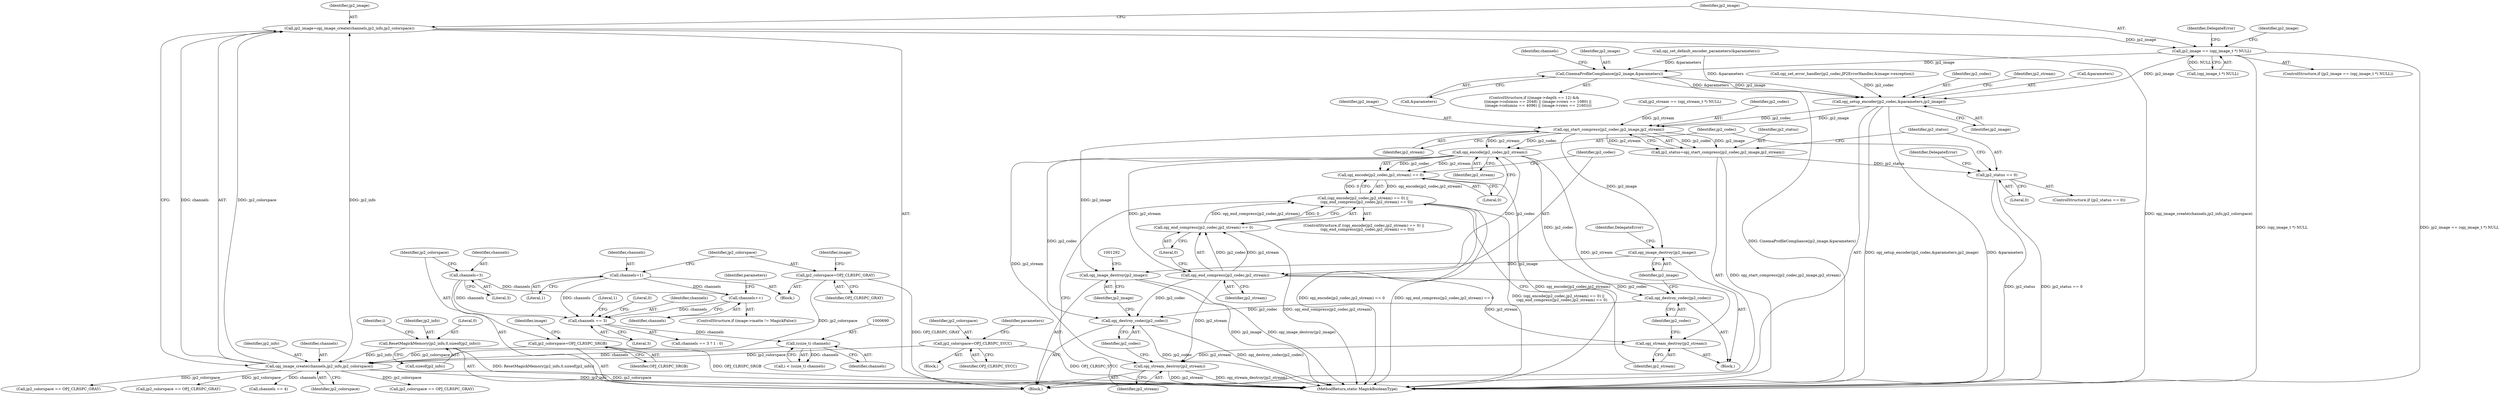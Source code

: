 digraph "0_ImageMagick_3d5ac8c20846871f1eb3068b65f93da7cd33bfd0_0@API" {
"1000799" [label="(Call,jp2_image=opj_image_create(channels,jp2_info,jp2_colorspace))"];
"1000801" [label="(Call,opj_image_create(channels,jp2_info,jp2_colorspace))"];
"1000689" [label="(Call,(ssize_t) channels)"];
"1000673" [label="(Call,channels == 3)"];
"1000617" [label="(Call,channels=3)"];
"1000648" [label="(Call,channels=1)"];
"1000666" [label="(Call,channels++)"];
"1000678" [label="(Call,ResetMagickMemory(jp2_info,0,sizeof(jp2_info)))"];
"1000620" [label="(Call,jp2_colorspace=OPJ_CLRSPC_SRGB)"];
"1000630" [label="(Call,jp2_colorspace=OPJ_CLRSPC_SYCC)"];
"1000651" [label="(Call,jp2_colorspace=OPJ_CLRSPC_GRAY)"];
"1000806" [label="(Call,jp2_image == (opj_image_t *) NULL)"];
"1000904" [label="(Call,CinemaProfileCompliance(jp2_image,&parameters))"];
"1001215" [label="(Call,opj_setup_encoder(jp2_codec,&parameters,jp2_image))"];
"1001252" [label="(Call,opj_start_compress(jp2_codec,jp2_image,jp2_stream))"];
"1001250" [label="(Call,jp2_status=opj_start_compress(jp2_codec,jp2_image,jp2_stream))"];
"1001257" [label="(Call,jp2_status == 0)"];
"1001266" [label="(Call,opj_encode(jp2_codec,jp2_stream))"];
"1001265" [label="(Call,opj_encode(jp2_codec,jp2_stream) == 0)"];
"1001264" [label="(Call,(opj_encode(jp2_codec,jp2_stream) == 0) ||\n      (opj_end_compress(jp2_codec,jp2_stream) == 0))"];
"1001271" [label="(Call,opj_end_compress(jp2_codec,jp2_stream))"];
"1001270" [label="(Call,opj_end_compress(jp2_codec,jp2_stream) == 0)"];
"1001276" [label="(Call,opj_stream_destroy(jp2_stream))"];
"1001285" [label="(Call,opj_stream_destroy(jp2_stream))"];
"1001278" [label="(Call,opj_destroy_codec(jp2_codec))"];
"1001287" [label="(Call,opj_destroy_codec(jp2_codec))"];
"1001280" [label="(Call,opj_image_destroy(jp2_image))"];
"1001289" [label="(Call,opj_image_destroy(jp2_image))"];
"1000689" [label="(Call,(ssize_t) channels)"];
"1001208" [label="(Call,opj_set_error_handler(jp2_codec,JP2ErrorHandler,&image->exception))"];
"1001272" [label="(Identifier,jp2_codec)"];
"1001263" [label="(ControlStructure,if ((opj_encode(jp2_codec,jp2_stream) == 0) ||\n      (opj_end_compress(jp2_codec,jp2_stream) == 0)))"];
"1001216" [label="(Identifier,jp2_codec)"];
"1001281" [label="(Identifier,jp2_image)"];
"1001215" [label="(Call,opj_setup_encoder(jp2_codec,&parameters,jp2_image))"];
"1000620" [label="(Call,jp2_colorspace=OPJ_CLRSPC_SRGB)"];
"1000672" [label="(Call,channels == 3 ? 1 : 0)"];
"1001267" [label="(Identifier,jp2_codec)"];
"1000909" [label="(Call,channels == 4)"];
"1000626" [label="(Identifier,image)"];
"1000680" [label="(Literal,0)"];
"1000632" [label="(Identifier,OPJ_CLRSPC_SYCC)"];
"1000670" [label="(Identifier,parameters)"];
"1000635" [label="(Identifier,parameters)"];
"1000910" [label="(Identifier,channels)"];
"1000804" [label="(Identifier,jp2_colorspace)"];
"1000906" [label="(Call,&parameters)"];
"1001268" [label="(Identifier,jp2_stream)"];
"1000904" [label="(Call,CinemaProfileCompliance(jp2_image,&parameters))"];
"1001251" [label="(Identifier,jp2_status)"];
"1000619" [label="(Literal,3)"];
"1000660" [label="(ControlStructure,if (image->matte != MagickFalse))"];
"1001287" [label="(Call,opj_destroy_codec(jp2_codec))"];
"1000874" [label="(ControlStructure,if ((image->depth == 12) &&\n      ((image->columns == 2048) || (image->rows == 1080) ||\n       (image->columns == 4096) || (image->rows == 2160))))"];
"1000673" [label="(Call,channels == 3)"];
"1000617" [label="(Call,channels=3)"];
"1000618" [label="(Identifier,channels)"];
"1000676" [label="(Literal,1)"];
"1000649" [label="(Identifier,channels)"];
"1001258" [label="(Identifier,jp2_status)"];
"1001269" [label="(Literal,0)"];
"1001280" [label="(Call,opj_image_destroy(jp2_image))"];
"1000927" [label="(Call,jp2_colorspace == OPJ_CLRSPC_GRAY)"];
"1000181" [label="(Call,opj_set_default_encoder_parameters(&parameters))"];
"1000677" [label="(Literal,0)"];
"1000816" [label="(Identifier,jp2_image)"];
"1000678" [label="(Call,ResetMagickMemory(jp2_info,0,sizeof(jp2_info)))"];
"1000622" [label="(Identifier,OPJ_CLRSPC_SRGB)"];
"1000687" [label="(Call,i < (ssize_t) channels)"];
"1000112" [label="(Block,)"];
"1001068" [label="(Call,jp2_colorspace == OPJ_CLRSPC_GRAY)"];
"1000674" [label="(Identifier,channels)"];
"1000905" [label="(Identifier,jp2_image)"];
"1001221" [label="(Identifier,jp2_stream)"];
"1001097" [label="(Call,jp2_colorspace == OPJ_CLRSPC_GRAY)"];
"1000801" [label="(Call,opj_image_create(channels,jp2_info,jp2_colorspace))"];
"1001274" [label="(Literal,0)"];
"1001285" [label="(Call,opj_stream_destroy(jp2_stream))"];
"1001271" [label="(Call,opj_end_compress(jp2_codec,jp2_stream))"];
"1000685" [label="(Identifier,i)"];
"1000629" [label="(Block,)"];
"1000667" [label="(Identifier,channels)"];
"1000681" [label="(Call,sizeof(jp2_info))"];
"1000807" [label="(Identifier,jp2_image)"];
"1001278" [label="(Call,opj_destroy_codec(jp2_codec))"];
"1001265" [label="(Call,opj_encode(jp2_codec,jp2_stream) == 0)"];
"1001290" [label="(Identifier,jp2_image)"];
"1000650" [label="(Literal,1)"];
"1001217" [label="(Call,&parameters)"];
"1001254" [label="(Identifier,jp2_image)"];
"1001256" [label="(ControlStructure,if (jp2_status == 0))"];
"1001259" [label="(Literal,0)"];
"1000648" [label="(Call,channels=1)"];
"1000799" [label="(Call,jp2_image=opj_image_create(channels,jp2_info,jp2_colorspace))"];
"1001276" [label="(Call,opj_stream_destroy(jp2_stream))"];
"1000806" [label="(Call,jp2_image == (opj_image_t *) NULL)"];
"1001275" [label="(Block,)"];
"1000621" [label="(Identifier,jp2_colorspace)"];
"1000651" [label="(Call,jp2_colorspace=OPJ_CLRSPC_GRAY)"];
"1001283" [label="(Identifier,DelegateError)"];
"1000675" [label="(Literal,3)"];
"1000631" [label="(Identifier,jp2_colorspace)"];
"1000630" [label="(Call,jp2_colorspace=OPJ_CLRSPC_SYCC)"];
"1001277" [label="(Identifier,jp2_stream)"];
"1001219" [label="(Identifier,jp2_image)"];
"1001242" [label="(Call,jp2_stream == (opj_stream_t *) NULL)"];
"1000679" [label="(Identifier,jp2_info)"];
"1001266" [label="(Call,opj_encode(jp2_codec,jp2_stream))"];
"1000653" [label="(Identifier,OPJ_CLRSPC_GRAY)"];
"1001257" [label="(Call,jp2_status == 0)"];
"1001253" [label="(Identifier,jp2_codec)"];
"1000803" [label="(Identifier,jp2_info)"];
"1001286" [label="(Identifier,jp2_stream)"];
"1000802" [label="(Identifier,channels)"];
"1001270" [label="(Call,opj_end_compress(jp2_codec,jp2_stream) == 0)"];
"1000647" [label="(Block,)"];
"1001297" [label="(MethodReturn,static MagickBooleanType)"];
"1000808" [label="(Call,(opj_image_t *) NULL)"];
"1001250" [label="(Call,jp2_status=opj_start_compress(jp2_codec,jp2_image,jp2_stream))"];
"1001264" [label="(Call,(opj_encode(jp2_codec,jp2_stream) == 0) ||\n      (opj_end_compress(jp2_codec,jp2_stream) == 0))"];
"1000652" [label="(Identifier,jp2_colorspace)"];
"1001255" [label="(Identifier,jp2_stream)"];
"1001289" [label="(Call,opj_image_destroy(jp2_image))"];
"1001252" [label="(Call,opj_start_compress(jp2_codec,jp2_image,jp2_stream))"];
"1001273" [label="(Identifier,jp2_stream)"];
"1000812" [label="(Identifier,DelegateError)"];
"1000691" [label="(Identifier,channels)"];
"1001261" [label="(Identifier,DelegateError)"];
"1001279" [label="(Identifier,jp2_codec)"];
"1001288" [label="(Identifier,jp2_codec)"];
"1000805" [label="(ControlStructure,if (jp2_image == (opj_image_t *) NULL))"];
"1000666" [label="(Call,channels++)"];
"1000800" [label="(Identifier,jp2_image)"];
"1000663" [label="(Identifier,image)"];
"1000799" -> "1000112"  [label="AST: "];
"1000799" -> "1000801"  [label="CFG: "];
"1000800" -> "1000799"  [label="AST: "];
"1000801" -> "1000799"  [label="AST: "];
"1000807" -> "1000799"  [label="CFG: "];
"1000799" -> "1001297"  [label="DDG: opj_image_create(channels,jp2_info,jp2_colorspace)"];
"1000801" -> "1000799"  [label="DDG: channels"];
"1000801" -> "1000799"  [label="DDG: jp2_info"];
"1000801" -> "1000799"  [label="DDG: jp2_colorspace"];
"1000799" -> "1000806"  [label="DDG: jp2_image"];
"1000801" -> "1000804"  [label="CFG: "];
"1000802" -> "1000801"  [label="AST: "];
"1000803" -> "1000801"  [label="AST: "];
"1000804" -> "1000801"  [label="AST: "];
"1000801" -> "1001297"  [label="DDG: jp2_info"];
"1000801" -> "1001297"  [label="DDG: jp2_colorspace"];
"1000689" -> "1000801"  [label="DDG: channels"];
"1000678" -> "1000801"  [label="DDG: jp2_info"];
"1000620" -> "1000801"  [label="DDG: jp2_colorspace"];
"1000630" -> "1000801"  [label="DDG: jp2_colorspace"];
"1000651" -> "1000801"  [label="DDG: jp2_colorspace"];
"1000801" -> "1000909"  [label="DDG: channels"];
"1000801" -> "1000927"  [label="DDG: jp2_colorspace"];
"1000801" -> "1001068"  [label="DDG: jp2_colorspace"];
"1000801" -> "1001097"  [label="DDG: jp2_colorspace"];
"1000689" -> "1000687"  [label="AST: "];
"1000689" -> "1000691"  [label="CFG: "];
"1000690" -> "1000689"  [label="AST: "];
"1000691" -> "1000689"  [label="AST: "];
"1000687" -> "1000689"  [label="CFG: "];
"1000689" -> "1000687"  [label="DDG: channels"];
"1000673" -> "1000689"  [label="DDG: channels"];
"1000673" -> "1000672"  [label="AST: "];
"1000673" -> "1000675"  [label="CFG: "];
"1000674" -> "1000673"  [label="AST: "];
"1000675" -> "1000673"  [label="AST: "];
"1000676" -> "1000673"  [label="CFG: "];
"1000677" -> "1000673"  [label="CFG: "];
"1000617" -> "1000673"  [label="DDG: channels"];
"1000648" -> "1000673"  [label="DDG: channels"];
"1000666" -> "1000673"  [label="DDG: channels"];
"1000617" -> "1000112"  [label="AST: "];
"1000617" -> "1000619"  [label="CFG: "];
"1000618" -> "1000617"  [label="AST: "];
"1000619" -> "1000617"  [label="AST: "];
"1000621" -> "1000617"  [label="CFG: "];
"1000617" -> "1000666"  [label="DDG: channels"];
"1000648" -> "1000647"  [label="AST: "];
"1000648" -> "1000650"  [label="CFG: "];
"1000649" -> "1000648"  [label="AST: "];
"1000650" -> "1000648"  [label="AST: "];
"1000652" -> "1000648"  [label="CFG: "];
"1000648" -> "1000666"  [label="DDG: channels"];
"1000666" -> "1000660"  [label="AST: "];
"1000666" -> "1000667"  [label="CFG: "];
"1000667" -> "1000666"  [label="AST: "];
"1000670" -> "1000666"  [label="CFG: "];
"1000678" -> "1000112"  [label="AST: "];
"1000678" -> "1000681"  [label="CFG: "];
"1000679" -> "1000678"  [label="AST: "];
"1000680" -> "1000678"  [label="AST: "];
"1000681" -> "1000678"  [label="AST: "];
"1000685" -> "1000678"  [label="CFG: "];
"1000678" -> "1001297"  [label="DDG: ResetMagickMemory(jp2_info,0,sizeof(jp2_info))"];
"1000620" -> "1000112"  [label="AST: "];
"1000620" -> "1000622"  [label="CFG: "];
"1000621" -> "1000620"  [label="AST: "];
"1000622" -> "1000620"  [label="AST: "];
"1000626" -> "1000620"  [label="CFG: "];
"1000620" -> "1001297"  [label="DDG: OPJ_CLRSPC_SRGB"];
"1000630" -> "1000629"  [label="AST: "];
"1000630" -> "1000632"  [label="CFG: "];
"1000631" -> "1000630"  [label="AST: "];
"1000632" -> "1000630"  [label="AST: "];
"1000635" -> "1000630"  [label="CFG: "];
"1000630" -> "1001297"  [label="DDG: OPJ_CLRSPC_SYCC"];
"1000651" -> "1000647"  [label="AST: "];
"1000651" -> "1000653"  [label="CFG: "];
"1000652" -> "1000651"  [label="AST: "];
"1000653" -> "1000651"  [label="AST: "];
"1000663" -> "1000651"  [label="CFG: "];
"1000651" -> "1001297"  [label="DDG: OPJ_CLRSPC_GRAY"];
"1000806" -> "1000805"  [label="AST: "];
"1000806" -> "1000808"  [label="CFG: "];
"1000807" -> "1000806"  [label="AST: "];
"1000808" -> "1000806"  [label="AST: "];
"1000812" -> "1000806"  [label="CFG: "];
"1000816" -> "1000806"  [label="CFG: "];
"1000806" -> "1001297"  [label="DDG: (opj_image_t *) NULL"];
"1000806" -> "1001297"  [label="DDG: jp2_image == (opj_image_t *) NULL"];
"1000808" -> "1000806"  [label="DDG: NULL"];
"1000806" -> "1000904"  [label="DDG: jp2_image"];
"1000806" -> "1001215"  [label="DDG: jp2_image"];
"1000904" -> "1000874"  [label="AST: "];
"1000904" -> "1000906"  [label="CFG: "];
"1000905" -> "1000904"  [label="AST: "];
"1000906" -> "1000904"  [label="AST: "];
"1000910" -> "1000904"  [label="CFG: "];
"1000904" -> "1001297"  [label="DDG: CinemaProfileCompliance(jp2_image,&parameters)"];
"1000181" -> "1000904"  [label="DDG: &parameters"];
"1000904" -> "1001215"  [label="DDG: &parameters"];
"1000904" -> "1001215"  [label="DDG: jp2_image"];
"1001215" -> "1000112"  [label="AST: "];
"1001215" -> "1001219"  [label="CFG: "];
"1001216" -> "1001215"  [label="AST: "];
"1001217" -> "1001215"  [label="AST: "];
"1001219" -> "1001215"  [label="AST: "];
"1001221" -> "1001215"  [label="CFG: "];
"1001215" -> "1001297"  [label="DDG: opj_setup_encoder(jp2_codec,&parameters,jp2_image)"];
"1001215" -> "1001297"  [label="DDG: &parameters"];
"1001208" -> "1001215"  [label="DDG: jp2_codec"];
"1000181" -> "1001215"  [label="DDG: &parameters"];
"1001215" -> "1001252"  [label="DDG: jp2_codec"];
"1001215" -> "1001252"  [label="DDG: jp2_image"];
"1001252" -> "1001250"  [label="AST: "];
"1001252" -> "1001255"  [label="CFG: "];
"1001253" -> "1001252"  [label="AST: "];
"1001254" -> "1001252"  [label="AST: "];
"1001255" -> "1001252"  [label="AST: "];
"1001250" -> "1001252"  [label="CFG: "];
"1001252" -> "1001250"  [label="DDG: jp2_codec"];
"1001252" -> "1001250"  [label="DDG: jp2_image"];
"1001252" -> "1001250"  [label="DDG: jp2_stream"];
"1001242" -> "1001252"  [label="DDG: jp2_stream"];
"1001252" -> "1001266"  [label="DDG: jp2_codec"];
"1001252" -> "1001266"  [label="DDG: jp2_stream"];
"1001252" -> "1001280"  [label="DDG: jp2_image"];
"1001252" -> "1001289"  [label="DDG: jp2_image"];
"1001250" -> "1000112"  [label="AST: "];
"1001251" -> "1001250"  [label="AST: "];
"1001258" -> "1001250"  [label="CFG: "];
"1001250" -> "1001297"  [label="DDG: opj_start_compress(jp2_codec,jp2_image,jp2_stream)"];
"1001250" -> "1001257"  [label="DDG: jp2_status"];
"1001257" -> "1001256"  [label="AST: "];
"1001257" -> "1001259"  [label="CFG: "];
"1001258" -> "1001257"  [label="AST: "];
"1001259" -> "1001257"  [label="AST: "];
"1001261" -> "1001257"  [label="CFG: "];
"1001267" -> "1001257"  [label="CFG: "];
"1001257" -> "1001297"  [label="DDG: jp2_status"];
"1001257" -> "1001297"  [label="DDG: jp2_status == 0"];
"1001266" -> "1001265"  [label="AST: "];
"1001266" -> "1001268"  [label="CFG: "];
"1001267" -> "1001266"  [label="AST: "];
"1001268" -> "1001266"  [label="AST: "];
"1001269" -> "1001266"  [label="CFG: "];
"1001266" -> "1001265"  [label="DDG: jp2_codec"];
"1001266" -> "1001265"  [label="DDG: jp2_stream"];
"1001266" -> "1001271"  [label="DDG: jp2_codec"];
"1001266" -> "1001271"  [label="DDG: jp2_stream"];
"1001266" -> "1001276"  [label="DDG: jp2_stream"];
"1001266" -> "1001278"  [label="DDG: jp2_codec"];
"1001266" -> "1001285"  [label="DDG: jp2_stream"];
"1001266" -> "1001287"  [label="DDG: jp2_codec"];
"1001265" -> "1001264"  [label="AST: "];
"1001265" -> "1001269"  [label="CFG: "];
"1001269" -> "1001265"  [label="AST: "];
"1001272" -> "1001265"  [label="CFG: "];
"1001264" -> "1001265"  [label="CFG: "];
"1001265" -> "1001297"  [label="DDG: opj_encode(jp2_codec,jp2_stream)"];
"1001265" -> "1001264"  [label="DDG: opj_encode(jp2_codec,jp2_stream)"];
"1001265" -> "1001264"  [label="DDG: 0"];
"1001264" -> "1001263"  [label="AST: "];
"1001264" -> "1001270"  [label="CFG: "];
"1001270" -> "1001264"  [label="AST: "];
"1001277" -> "1001264"  [label="CFG: "];
"1001286" -> "1001264"  [label="CFG: "];
"1001264" -> "1001297"  [label="DDG: opj_encode(jp2_codec,jp2_stream) == 0"];
"1001264" -> "1001297"  [label="DDG: opj_end_compress(jp2_codec,jp2_stream) == 0"];
"1001264" -> "1001297"  [label="DDG: (opj_encode(jp2_codec,jp2_stream) == 0) ||\n      (opj_end_compress(jp2_codec,jp2_stream) == 0)"];
"1001270" -> "1001264"  [label="DDG: opj_end_compress(jp2_codec,jp2_stream)"];
"1001270" -> "1001264"  [label="DDG: 0"];
"1001271" -> "1001270"  [label="AST: "];
"1001271" -> "1001273"  [label="CFG: "];
"1001272" -> "1001271"  [label="AST: "];
"1001273" -> "1001271"  [label="AST: "];
"1001274" -> "1001271"  [label="CFG: "];
"1001271" -> "1001270"  [label="DDG: jp2_codec"];
"1001271" -> "1001270"  [label="DDG: jp2_stream"];
"1001271" -> "1001276"  [label="DDG: jp2_stream"];
"1001271" -> "1001278"  [label="DDG: jp2_codec"];
"1001271" -> "1001285"  [label="DDG: jp2_stream"];
"1001271" -> "1001287"  [label="DDG: jp2_codec"];
"1001270" -> "1001274"  [label="CFG: "];
"1001274" -> "1001270"  [label="AST: "];
"1001270" -> "1001297"  [label="DDG: opj_end_compress(jp2_codec,jp2_stream)"];
"1001276" -> "1001275"  [label="AST: "];
"1001276" -> "1001277"  [label="CFG: "];
"1001277" -> "1001276"  [label="AST: "];
"1001279" -> "1001276"  [label="CFG: "];
"1001276" -> "1001285"  [label="DDG: jp2_stream"];
"1001285" -> "1000112"  [label="AST: "];
"1001285" -> "1001286"  [label="CFG: "];
"1001286" -> "1001285"  [label="AST: "];
"1001288" -> "1001285"  [label="CFG: "];
"1001285" -> "1001297"  [label="DDG: jp2_stream"];
"1001285" -> "1001297"  [label="DDG: opj_stream_destroy(jp2_stream)"];
"1001278" -> "1001275"  [label="AST: "];
"1001278" -> "1001279"  [label="CFG: "];
"1001279" -> "1001278"  [label="AST: "];
"1001281" -> "1001278"  [label="CFG: "];
"1001278" -> "1001287"  [label="DDG: jp2_codec"];
"1001287" -> "1000112"  [label="AST: "];
"1001287" -> "1001288"  [label="CFG: "];
"1001288" -> "1001287"  [label="AST: "];
"1001290" -> "1001287"  [label="CFG: "];
"1001287" -> "1001297"  [label="DDG: jp2_codec"];
"1001287" -> "1001297"  [label="DDG: opj_destroy_codec(jp2_codec)"];
"1001280" -> "1001275"  [label="AST: "];
"1001280" -> "1001281"  [label="CFG: "];
"1001281" -> "1001280"  [label="AST: "];
"1001283" -> "1001280"  [label="CFG: "];
"1001280" -> "1001289"  [label="DDG: jp2_image"];
"1001289" -> "1000112"  [label="AST: "];
"1001289" -> "1001290"  [label="CFG: "];
"1001290" -> "1001289"  [label="AST: "];
"1001292" -> "1001289"  [label="CFG: "];
"1001289" -> "1001297"  [label="DDG: jp2_image"];
"1001289" -> "1001297"  [label="DDG: opj_image_destroy(jp2_image)"];
}
